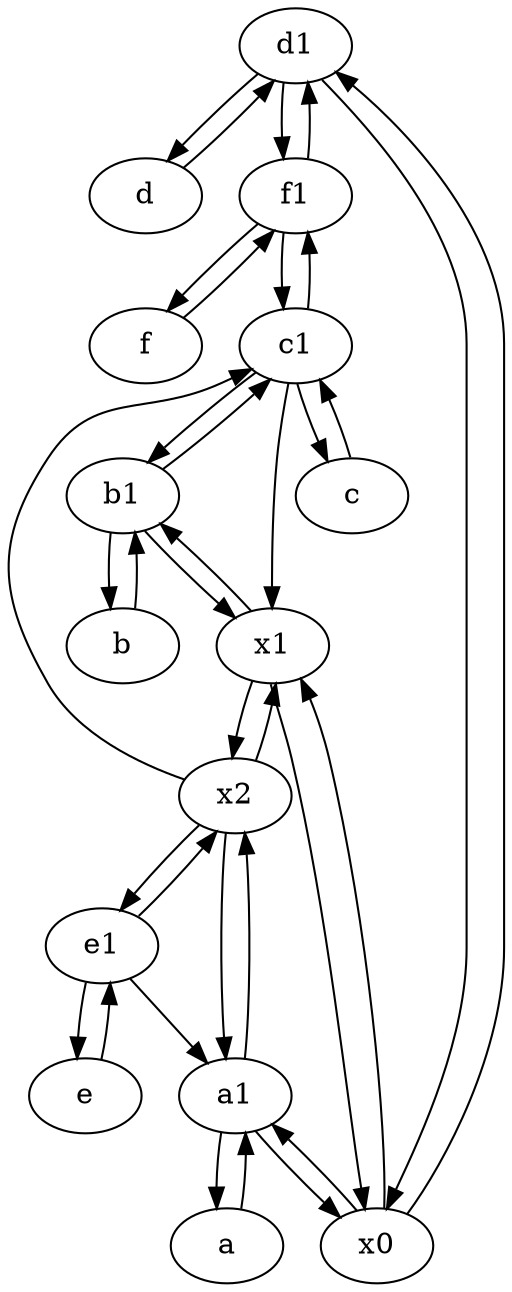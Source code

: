digraph  {
	d1 [pos="25,30!"];
	x2;
	f [pos="15,45!"];
	b1 [pos="45,20!"];
	d [pos="20,30!"];
	b [pos="50,20!"];
	c1 [pos="30,15!"];
	f1;
	e [pos="30,50!"];
	x1;
	a [pos="40,10!"];
	e1 [pos="25,45!"];
	a1 [pos="40,15!"];
	x0;
	c [pos="20,10!"];
	b1 -> c1;
	a1 -> x0;
	x1 -> x2;
	x0 -> d1;
	e1 -> e;
	e -> e1;
	x1 -> b1;
	b1 -> b;
	c1 -> c;
	a1 -> x2;
	x2 -> a1;
	f1 -> d1;
	c -> c1;
	d -> d1;
	b1 -> x1;
	x2 -> e1;
	c1 -> b1;
	x2 -> x1;
	x0 -> a1;
	a -> a1;
	c1 -> x1;
	d1 -> f1;
	d1 -> d;
	x2 -> c1;
	f1 -> c1;
	b -> b1;
	e1 -> a1;
	f1 -> f;
	c1 -> f1;
	x1 -> x0;
	e1 -> x2;
	f -> f1;
	x0 -> x1;
	d1 -> x0;
	a1 -> a;

	}